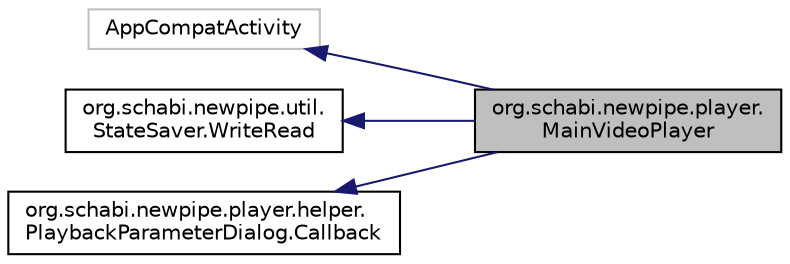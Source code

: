digraph "org.schabi.newpipe.player.MainVideoPlayer"
{
 // LATEX_PDF_SIZE
  edge [fontname="Helvetica",fontsize="10",labelfontname="Helvetica",labelfontsize="10"];
  node [fontname="Helvetica",fontsize="10",shape=record];
  rankdir="LR";
  Node4 [label="org.schabi.newpipe.player.\lMainVideoPlayer",height=0.2,width=0.4,color="black", fillcolor="grey75", style="filled", fontcolor="black",tooltip=" "];
  Node5 -> Node4 [dir="back",color="midnightblue",fontsize="10",style="solid",fontname="Helvetica"];
  Node5 [label="AppCompatActivity",height=0.2,width=0.4,color="grey75", fillcolor="white", style="filled",tooltip=" "];
  Node6 -> Node4 [dir="back",color="midnightblue",fontsize="10",style="solid",fontname="Helvetica"];
  Node6 [label="org.schabi.newpipe.util.\lStateSaver.WriteRead",height=0.2,width=0.4,color="black", fillcolor="white", style="filled",URL="$interfaceorg_1_1schabi_1_1newpipe_1_1util_1_1_state_saver_1_1_write_read.html",tooltip=" "];
  Node7 -> Node4 [dir="back",color="midnightblue",fontsize="10",style="solid",fontname="Helvetica"];
  Node7 [label="org.schabi.newpipe.player.helper.\lPlaybackParameterDialog.Callback",height=0.2,width=0.4,color="black", fillcolor="white", style="filled",URL="$interfaceorg_1_1schabi_1_1newpipe_1_1player_1_1helper_1_1_playback_parameter_dialog_1_1_callback.html",tooltip=" "];
}
